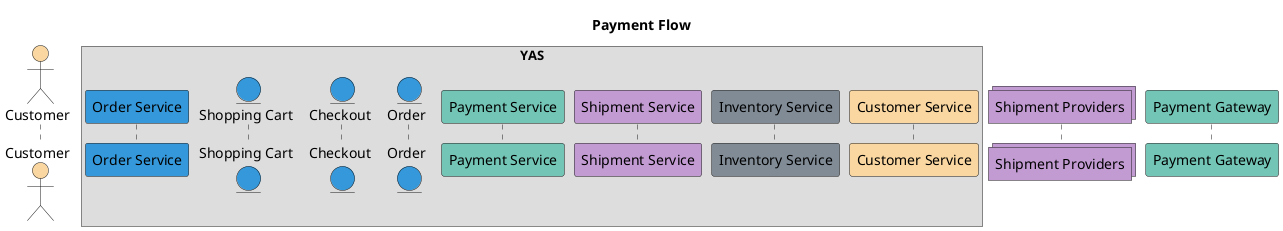 @startuml Checkout Flow

title Payment Flow

actor Customer as customer #fad7a0

box YAS 
    participant "Order Service" as order_service #3498db
    entity "Shopping Cart" as shopping_cart #3498db
    entity "Checkout" as checkout #3498db
    entity "Order" as order #3498db
    participant "Payment Service" as payment_service #73c6b6
    participant "Shipment Service" as shipment_service #c39bd3
    participant "Inventory Service" as inventory_service #808b96
    participant "Customer Service" as customer_service #fad7a0
end box 

collections "Shipment Providers" as shipment_provider #c39bd3 
participant "Payment Gateway" as payment_gateway #73c6b6

@enduml